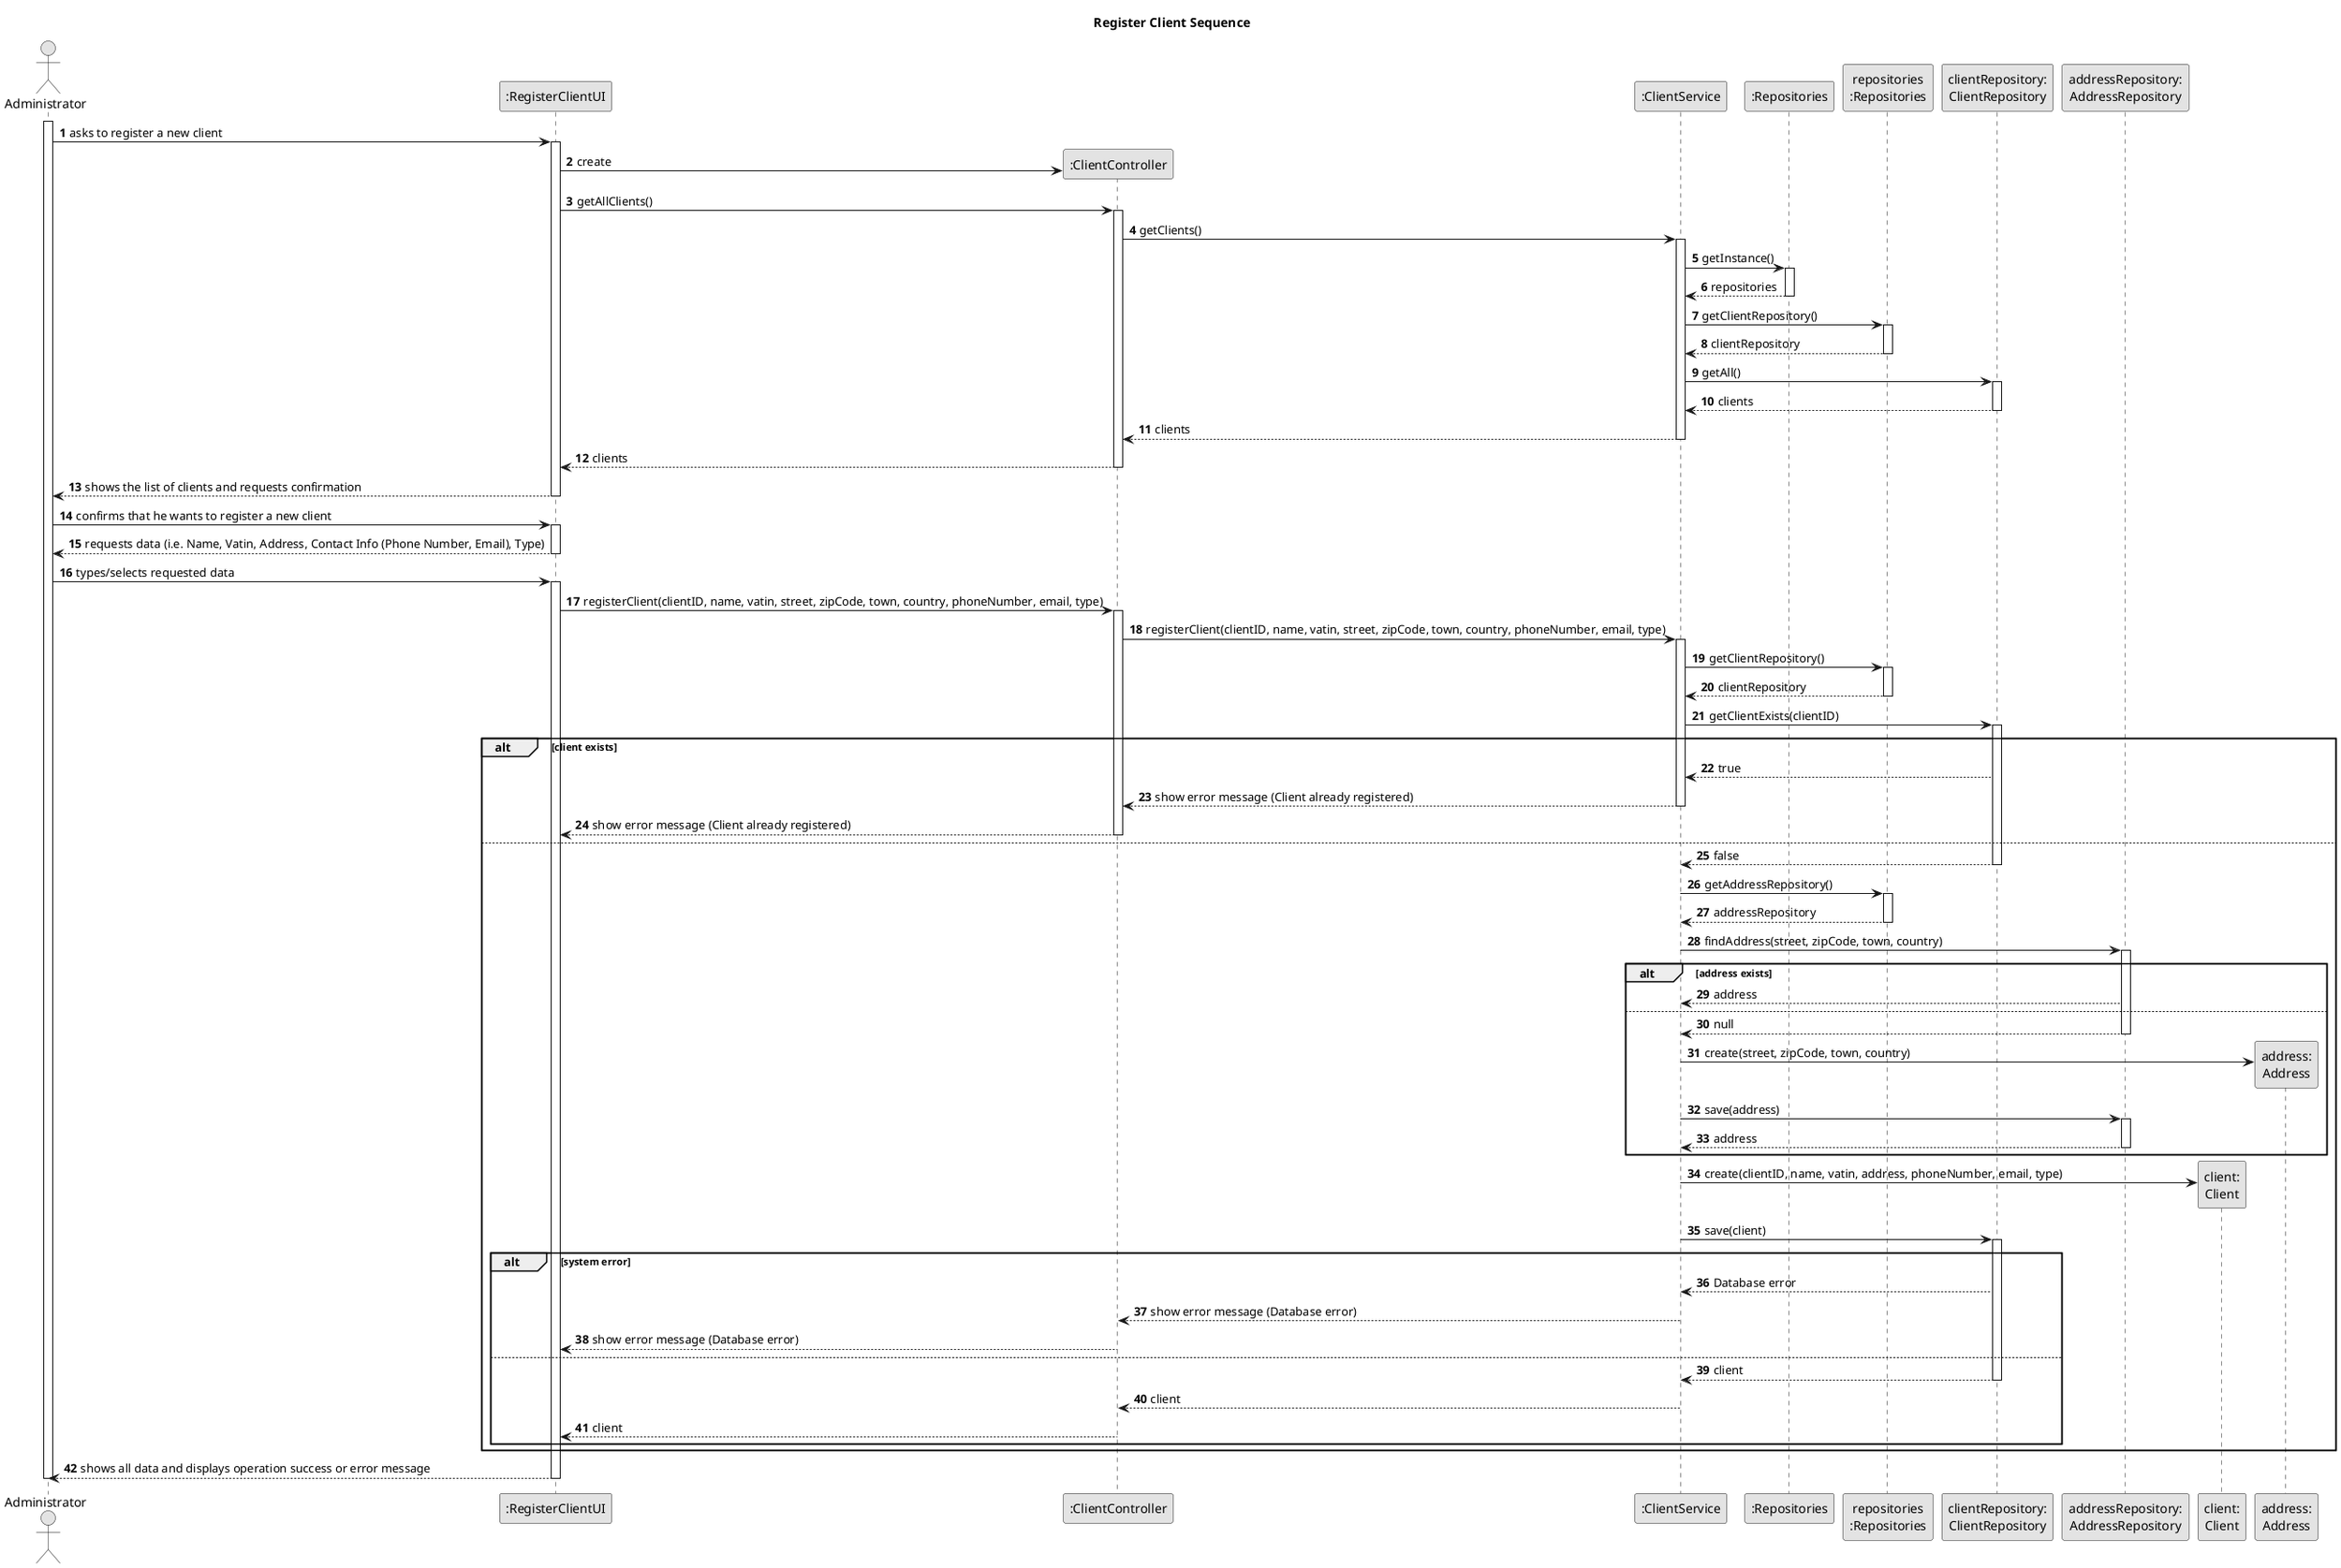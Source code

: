@startuml
skinparam monochrome true
skinparam packageStyle rectangle
skinparam shadowing false

title System Sequence Diagram (SSD)

autonumber

actor "Administrator" as ADM
participant ":RegisterClientUI" as UI
participant ":ClientController" as CTRL
participant ":ClientService" as SRV
participant ":Repositories" as REPS
participant "repositories\n:Repositories" as REP
participant "clientRepository:\nClientRepository" as clientRepository
participant "addressRepository:\nAddressRepository" as addressRepository
participant "client:\nClient" as CLIENT
participant "address:\nAddress" as ADDRESS

title Register Client Sequence

activate ADM
    ADM -> UI : asks to register a new client
    activate UI

        UI -> CTRL** : create

        UI -> CTRL : getAllClients()
        activate CTRL
            CTRL -> SRV : getClients()
            activate SRV

                SRV -> REPS : getInstance()
                activate REPS
                REPS --> SRV: repositories
                deactivate REPS
                SRV -> REP : getClientRepository()
                activate REP
                REP --> SRV : clientRepository
                deactivate REP

                SRV -> clientRepository : getAll()
                activate clientRepository
                clientRepository --> SRV : clients
                deactivate clientRepository
            SRV --> CTRL : clients
            deactivate SRV
        CTRL --> UI : clients
        deactivate CTRL
    UI --> ADM : shows the list of clients and requests confirmation
    deactivate UI

    ADM -> UI : confirms that he wants to register a new client
    activate UI
        UI --> ADM : requests data (i.e. Name, Vatin, Address, Contact Info (Phone Number, Email), Type)
    deactivate UI

    ADM -> UI : types/selects requested data
    activate UI
        UI -> CTRL: registerClient(clientID, name, vatin, street, zipCode, town, country, phoneNumber, email, type)
        activate CTRL
            CTRL -> SRV: registerClient(clientID, name, vatin, street, zipCode, town, country, phoneNumber, email, type)
            activate SRV
                SRV -> REP: getClientRepository()
                activate REP
                REP --> SRV: clientRepository
                deactivate REP

                SRV -> clientRepository: getClientExists(clientID)
                activate clientRepository
                alt client exists
                    clientRepository --> SRV: true
                    SRV --> CTRL: show error message (Client already registered)
                    deactivate SRV
                    CTRL --> UI: show error message (Client already registered)
                    deactivate CTRL
                else
                    clientRepository --> SRV: false
                    deactivate clientRepository

                    SRV -> REP: getAddressRepository()
                    activate REP
                    REP --> SRV: addressRepository
                    deactivate REP

                    SRV -> addressRepository: findAddress(street, zipCode, town, country)
                    activate addressRepository
                    alt address exists
                        addressRepository --> SRV: address
                    else
                        addressRepository --> SRV: null
                        deactivate addressRepository

                        SRV -> ADDRESS** : create(street, zipCode, town, country)
                        SRV -> addressRepository: save(address)
                        activate addressRepository
                        addressRepository --> SRV: address
                        deactivate addressRepository
                    end

                    SRV -> CLIENT** : create(clientID, name, vatin, address, phoneNumber, email, type)

                    SRV -> clientRepository: save(client)
                    activate clientRepository
                    alt system error
                        clientRepository --> SRV: Database error

                        SRV --> CTRL: show error message (Database error)
                        deactivate SRV
                        CTRL --> UI: show error message (Database error)
                        deactivate CTRL
                    else
                        clientRepository --> SRV: client
                        deactivate clientRepository
                        SRV --> CTRL: client
                        deactivate SRV
                        CTRL --> UI: client
                        deactivate CTRL
                    end
                end
    UI --> ADM: shows all data and displays operation success or error message
    deactivate UI

deactivate ADM
@enduml
